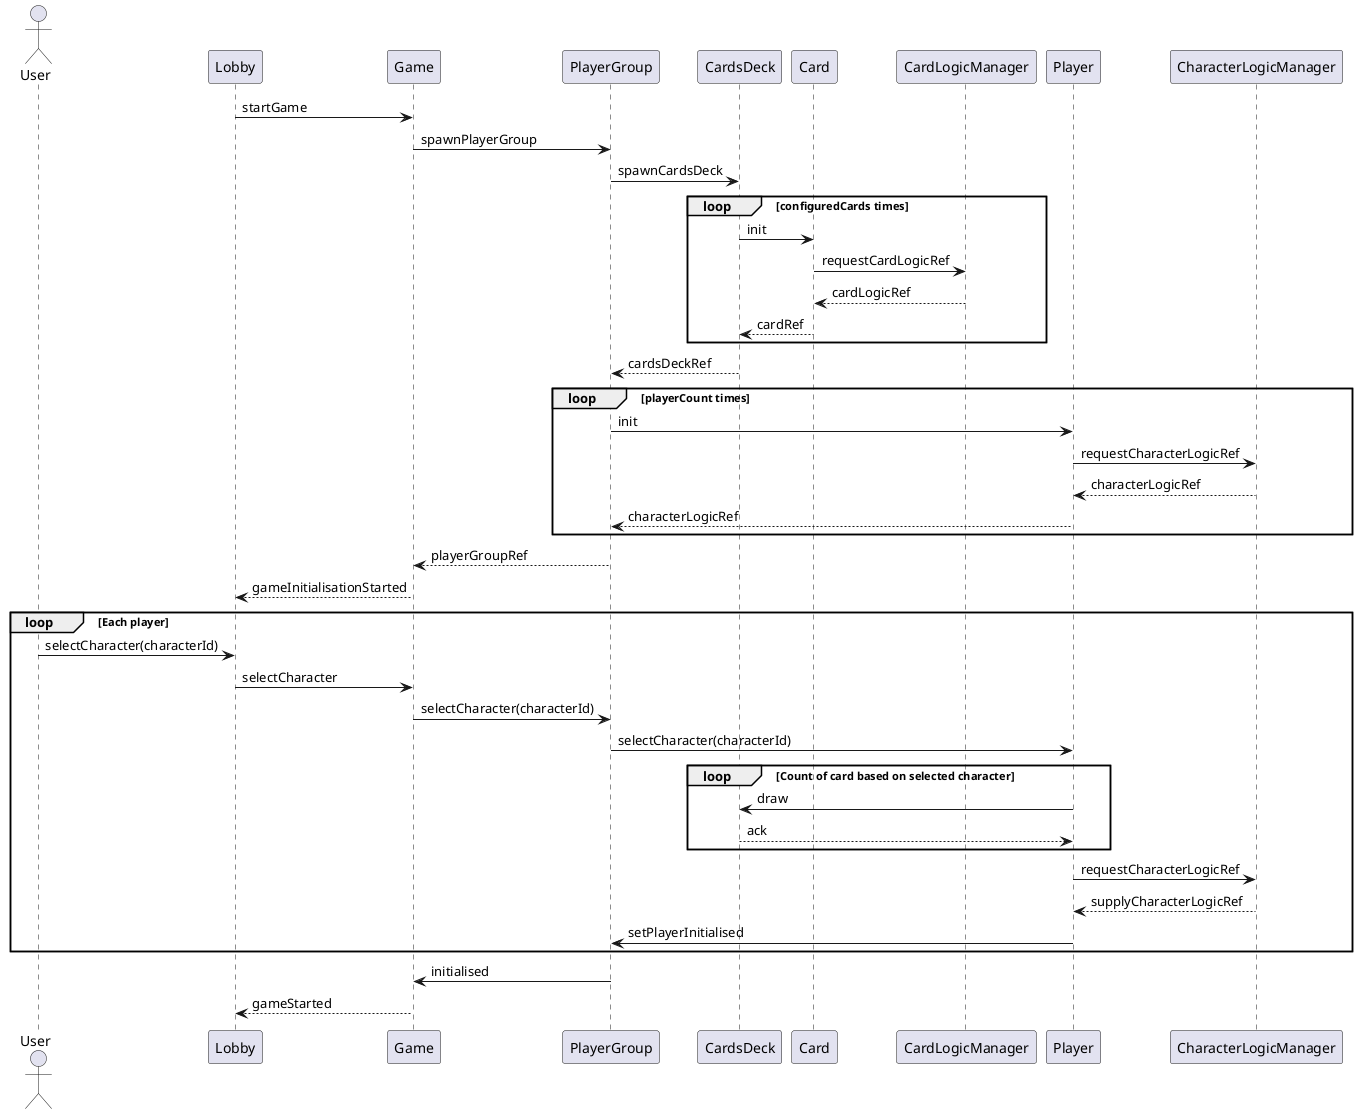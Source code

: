 @startuml

actor User
Lobby -> Game : startGame

Game -> PlayerGroup : spawnPlayerGroup

PlayerGroup -> CardsDeck : spawnCardsDeck

loop configuredCards times
    CardsDeck -> Card : init

    Card -> CardLogicManager: requestCardLogicRef
    return cardLogicRef

    Card --> CardsDeck : cardRef
end

CardsDeck --> PlayerGroup: cardsDeckRef


loop playerCount times
    PlayerGroup -> Player : init

    Player -> CharacterLogicManager: requestCharacterLogicRef
    return characterLogicRef

    Player --> PlayerGroup : characterLogicRef
end

PlayerGroup --> Game: playerGroupRef

Game --> Lobby : gameInitialisationStarted



loop Each player
    User -> Lobby : selectCharacter(characterId)

    Lobby -> Game : selectCharacter

    Game -> PlayerGroup : selectCharacter(characterId)

    PlayerGroup -> Player : selectCharacter(characterId)

    loop Count of card based on selected character
        Player -> CardsDeck : draw
        return ack
    end

    Player -> CharacterLogicManager : requestCharacterLogicRef
    return supplyCharacterLogicRef

    Player -> PlayerGroup : setPlayerInitialised
end

PlayerGroup -> Game : initialised

Game --> Lobby : gameStarted

@enduml